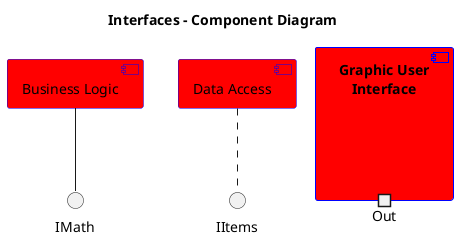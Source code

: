 {
  "sha1": "deurcanwkwsr6kpmjdhlgcg8a0eiyp7",
  "insertion": {
    "when": "2024-06-01T09:03:02.922Z",
    "url": "https://github.com/plantuml/plantuml/discussions/1095",
    "user": "plantuml@gmail.com"
  }
}
@startuml

title Interfaces - Component Diagram

[Business Logic]
[Data Access] as DA  
component "Graphic User\nInterface" as GUI {
  portout "Out" as out
}
skinparam component {
  color green
  BackgroundColor red
  BorderColor blue
}
skinparam portout {
  color green
  BackgroundColor red
  BorderColor blue
}
interface IMath as Math
interface "IItems" as Items

[Business Logic] -- Math
DA .. Items

@enduml
